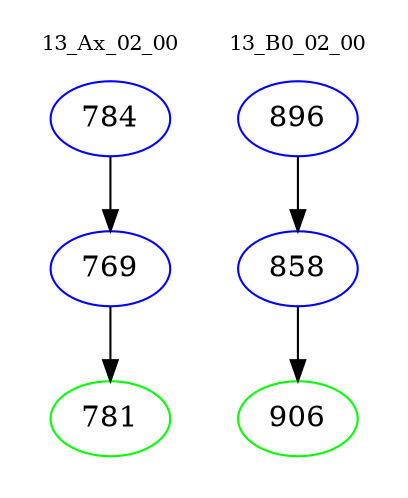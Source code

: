digraph{
subgraph cluster_0 {
color = white
label = "13_Ax_02_00";
fontsize=10;
T0_784 [label="784", color="blue"]
T0_784 -> T0_769 [color="black"]
T0_769 [label="769", color="blue"]
T0_769 -> T0_781 [color="black"]
T0_781 [label="781", color="green"]
}
subgraph cluster_1 {
color = white
label = "13_B0_02_00";
fontsize=10;
T1_896 [label="896", color="blue"]
T1_896 -> T1_858 [color="black"]
T1_858 [label="858", color="blue"]
T1_858 -> T1_906 [color="black"]
T1_906 [label="906", color="green"]
}
}
